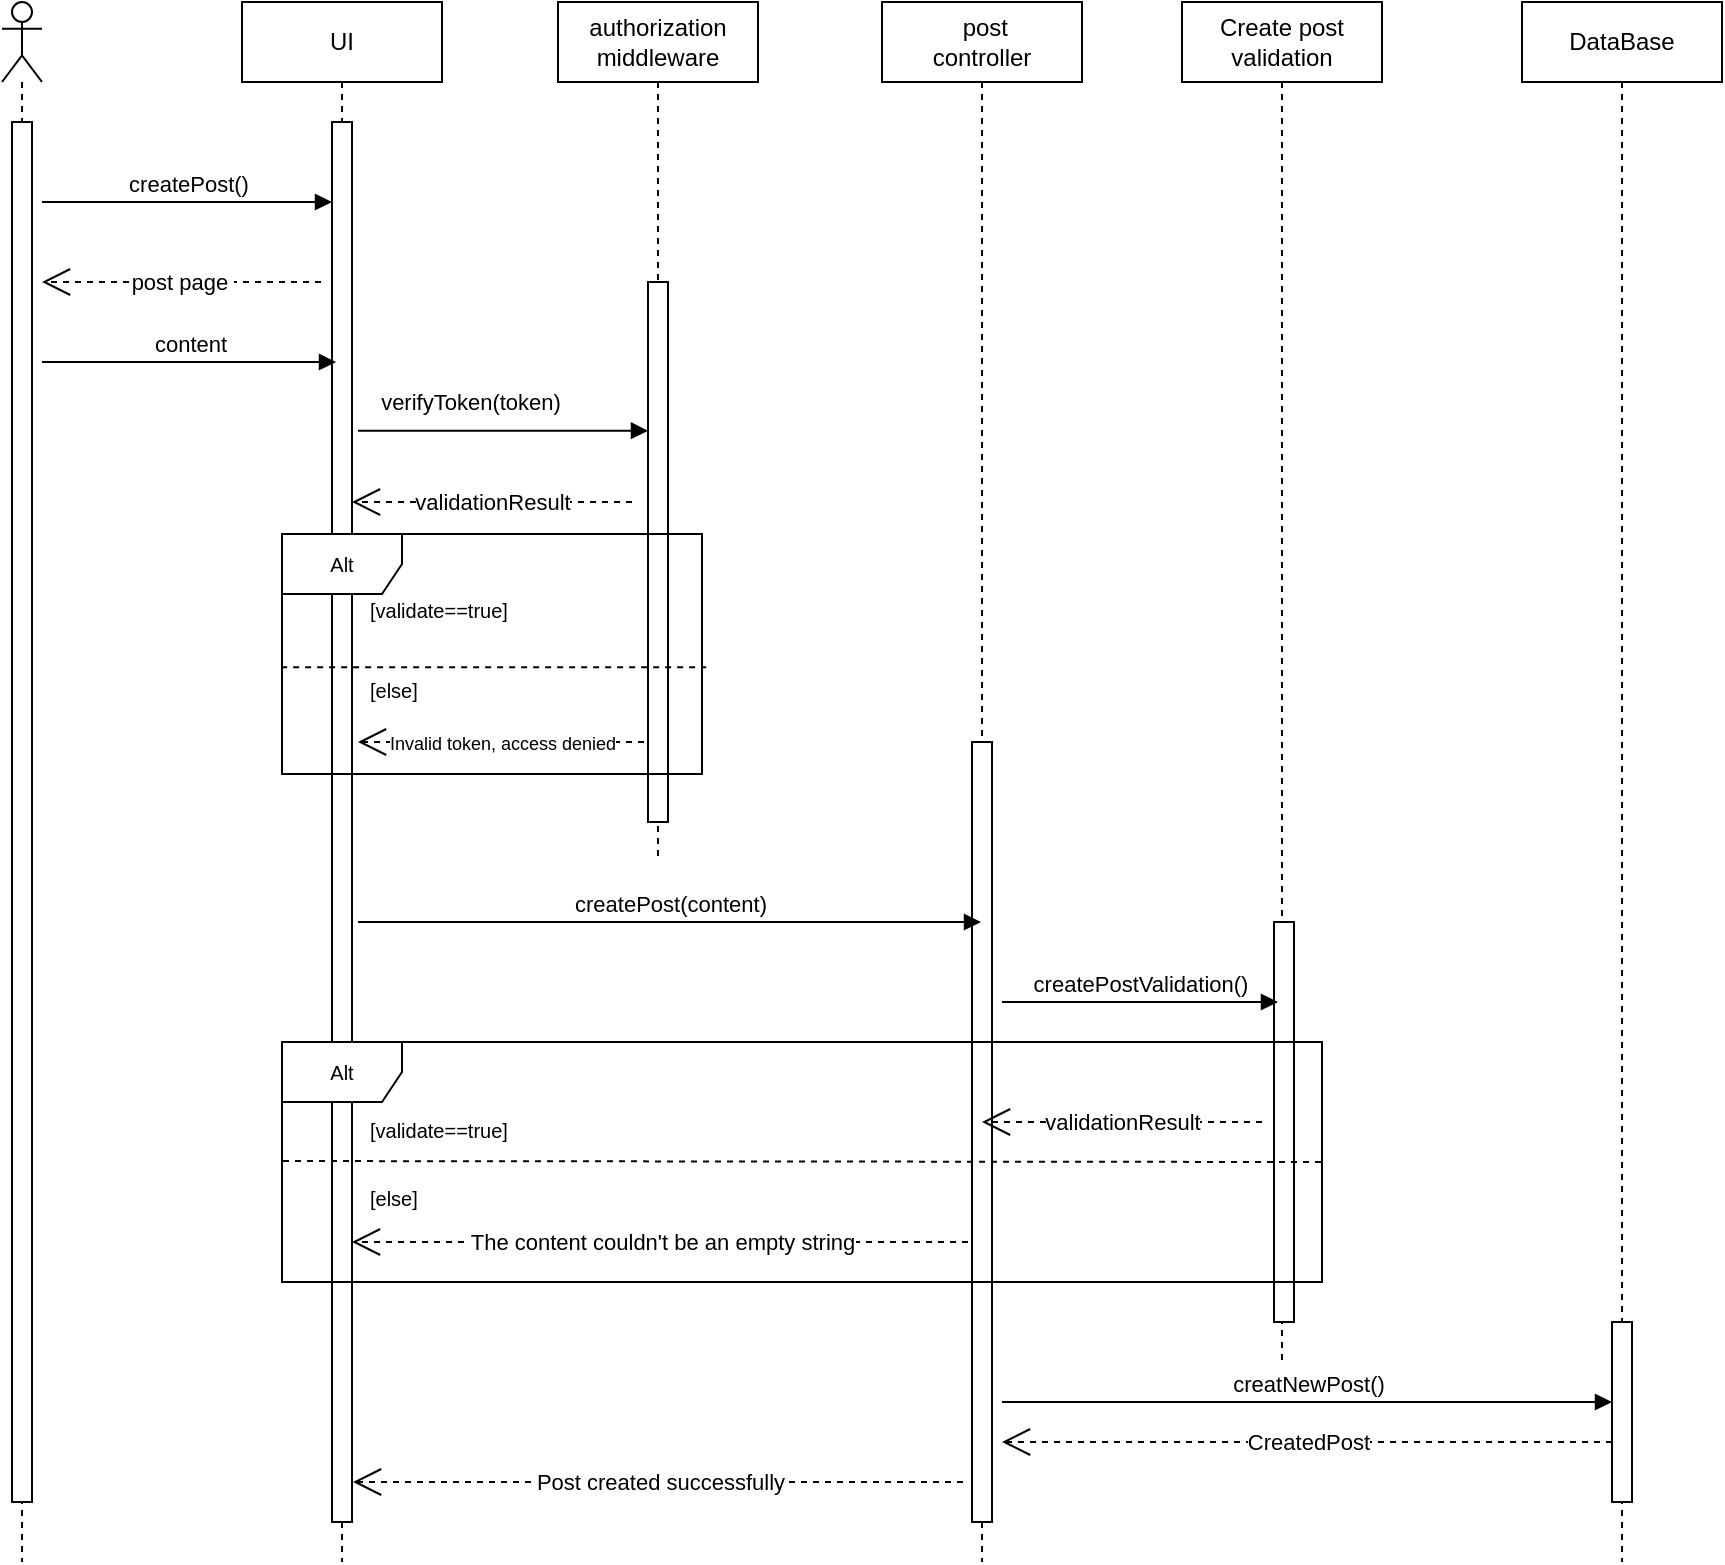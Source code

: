 <mxfile version="23.1.1" type="device">
  <diagram name="Page-1" id="Hy_if_nrzkLvagapNNUs">
    <mxGraphModel dx="1290" dy="522" grid="1" gridSize="10" guides="1" tooltips="1" connect="1" arrows="1" fold="1" page="1" pageScale="1" pageWidth="850" pageHeight="1100" math="0" shadow="0">
      <root>
        <mxCell id="0" />
        <mxCell id="1" parent="0" />
        <mxCell id="Zn3K1qyNsciapm5Skxg9-2" value="" style="shape=umlLifeline;perimeter=lifelinePerimeter;whiteSpace=wrap;html=1;container=1;dropTarget=0;collapsible=0;recursiveResize=0;outlineConnect=0;portConstraint=eastwest;newEdgeStyle={&quot;curved&quot;:0,&quot;rounded&quot;:0};participant=umlActor;" parent="1" vertex="1">
          <mxGeometry x="110" y="100" width="20" height="780" as="geometry" />
        </mxCell>
        <mxCell id="Zn3K1qyNsciapm5Skxg9-3" value="" style="html=1;points=[[0,0,0,0,5],[0,1,0,0,-5],[1,0,0,0,5],[1,1,0,0,-5]];perimeter=orthogonalPerimeter;outlineConnect=0;targetShapes=umlLifeline;portConstraint=eastwest;newEdgeStyle={&quot;curved&quot;:0,&quot;rounded&quot;:0};" parent="Zn3K1qyNsciapm5Skxg9-2" vertex="1">
          <mxGeometry x="5" y="60" width="10" height="690" as="geometry" />
        </mxCell>
        <mxCell id="Zn3K1qyNsciapm5Skxg9-4" value="UI" style="shape=umlLifeline;perimeter=lifelinePerimeter;whiteSpace=wrap;html=1;container=1;dropTarget=0;collapsible=0;recursiveResize=0;outlineConnect=0;portConstraint=eastwest;newEdgeStyle={&quot;curved&quot;:0,&quot;rounded&quot;:0};" parent="1" vertex="1">
          <mxGeometry x="230" y="100" width="100" height="780" as="geometry" />
        </mxCell>
        <mxCell id="Zn3K1qyNsciapm5Skxg9-9" value="" style="html=1;points=[[0,0,0,0,5],[0,1,0,0,-5],[1,0,0,0,5],[1,1,0,0,-5]];perimeter=orthogonalPerimeter;outlineConnect=0;targetShapes=umlLifeline;portConstraint=eastwest;newEdgeStyle={&quot;curved&quot;:0,&quot;rounded&quot;:0};" parent="Zn3K1qyNsciapm5Skxg9-4" vertex="1">
          <mxGeometry x="45" y="60" width="10" height="700" as="geometry" />
        </mxCell>
        <mxCell id="Zn3K1qyNsciapm5Skxg9-6" value="authorization&lt;br&gt;middleware" style="shape=umlLifeline;perimeter=lifelinePerimeter;whiteSpace=wrap;html=1;container=1;dropTarget=0;collapsible=0;recursiveResize=0;outlineConnect=0;portConstraint=eastwest;newEdgeStyle={&quot;curved&quot;:0,&quot;rounded&quot;:0};" parent="1" vertex="1">
          <mxGeometry x="388" y="100" width="100" height="430" as="geometry" />
        </mxCell>
        <mxCell id="Zn3K1qyNsciapm5Skxg9-10" value="" style="html=1;points=[[0,0,0,0,5],[0,1,0,0,-5],[1,0,0,0,5],[1,1,0,0,-5]];perimeter=orthogonalPerimeter;outlineConnect=0;targetShapes=umlLifeline;portConstraint=eastwest;newEdgeStyle={&quot;curved&quot;:0,&quot;rounded&quot;:0};" parent="Zn3K1qyNsciapm5Skxg9-6" vertex="1">
          <mxGeometry x="45" y="140" width="10" height="270" as="geometry" />
        </mxCell>
        <mxCell id="Zn3K1qyNsciapm5Skxg9-7" value="&amp;nbsp;post&lt;br&gt;controller" style="shape=umlLifeline;perimeter=lifelinePerimeter;whiteSpace=wrap;html=1;container=1;dropTarget=0;collapsible=0;recursiveResize=0;outlineConnect=0;portConstraint=eastwest;newEdgeStyle={&quot;curved&quot;:0,&quot;rounded&quot;:0};" parent="1" vertex="1">
          <mxGeometry x="550" y="100" width="100" height="780" as="geometry" />
        </mxCell>
        <mxCell id="Zn3K1qyNsciapm5Skxg9-11" value="" style="html=1;points=[[0,0,0,0,5],[0,1,0,0,-5],[1,0,0,0,5],[1,1,0,0,-5]];perimeter=orthogonalPerimeter;outlineConnect=0;targetShapes=umlLifeline;portConstraint=eastwest;newEdgeStyle={&quot;curved&quot;:0,&quot;rounded&quot;:0};" parent="Zn3K1qyNsciapm5Skxg9-7" vertex="1">
          <mxGeometry x="45" y="370" width="10" height="390" as="geometry" />
        </mxCell>
        <mxCell id="Zn3K1qyNsciapm5Skxg9-8" value="Create post&lt;br style=&quot;border-color: var(--border-color);&quot;&gt;validation" style="shape=umlLifeline;perimeter=lifelinePerimeter;whiteSpace=wrap;html=1;container=1;dropTarget=0;collapsible=0;recursiveResize=0;outlineConnect=0;portConstraint=eastwest;newEdgeStyle={&quot;curved&quot;:0,&quot;rounded&quot;:0};" parent="1" vertex="1">
          <mxGeometry x="700" y="100" width="100" height="680" as="geometry" />
        </mxCell>
        <mxCell id="Zn3K1qyNsciapm5Skxg9-12" value="" style="html=1;points=[[0,0,0,0,5],[0,1,0,0,-5],[1,0,0,0,5],[1,1,0,0,-5]];perimeter=orthogonalPerimeter;outlineConnect=0;targetShapes=umlLifeline;portConstraint=eastwest;newEdgeStyle={&quot;curved&quot;:0,&quot;rounded&quot;:0};" parent="Zn3K1qyNsciapm5Skxg9-8" vertex="1">
          <mxGeometry x="46" y="460" width="10" height="200" as="geometry" />
        </mxCell>
        <mxCell id="Zn3K1qyNsciapm5Skxg9-13" value="createPost()" style="html=1;verticalAlign=bottom;endArrow=block;curved=0;rounded=0;" parent="1" edge="1">
          <mxGeometry width="80" relative="1" as="geometry">
            <mxPoint x="130" y="200" as="sourcePoint" />
            <mxPoint x="275" y="200" as="targetPoint" />
          </mxGeometry>
        </mxCell>
        <mxCell id="Zn3K1qyNsciapm5Skxg9-14" value="post page&amp;nbsp;" style="endArrow=open;endSize=12;dashed=1;html=1;rounded=0;" parent="1" edge="1">
          <mxGeometry x="-0.004" width="160" relative="1" as="geometry">
            <mxPoint x="269.5" y="240" as="sourcePoint" />
            <mxPoint x="130" y="240" as="targetPoint" />
            <mxPoint as="offset" />
          </mxGeometry>
        </mxCell>
        <mxCell id="Zn3K1qyNsciapm5Skxg9-15" value="content" style="html=1;verticalAlign=bottom;endArrow=block;curved=0;rounded=0;" parent="1" edge="1">
          <mxGeometry width="80" relative="1" as="geometry">
            <mxPoint x="130" y="280" as="sourcePoint" />
            <mxPoint x="277" y="280" as="targetPoint" />
          </mxGeometry>
        </mxCell>
        <mxCell id="Zn3K1qyNsciapm5Skxg9-16" value="verifyToken(token)" style="html=1;verticalAlign=bottom;endArrow=block;curved=0;rounded=0;" parent="1" edge="1">
          <mxGeometry x="-0.241" y="5" width="80" relative="1" as="geometry">
            <mxPoint x="288" y="314.37" as="sourcePoint" />
            <mxPoint x="433" y="314.37" as="targetPoint" />
            <mxPoint x="1" as="offset" />
          </mxGeometry>
        </mxCell>
        <mxCell id="Zn3K1qyNsciapm5Skxg9-17" value="createPostValidation()" style="html=1;verticalAlign=bottom;endArrow=block;curved=0;rounded=0;" parent="1" edge="1">
          <mxGeometry width="80" relative="1" as="geometry">
            <mxPoint x="610" y="600" as="sourcePoint" />
            <mxPoint x="748" y="600" as="targetPoint" />
          </mxGeometry>
        </mxCell>
        <mxCell id="Zn3K1qyNsciapm5Skxg9-18" value="validationResult" style="endArrow=open;endSize=12;dashed=1;html=1;rounded=0;" parent="1" edge="1">
          <mxGeometry x="-0.002" width="160" relative="1" as="geometry">
            <mxPoint x="740" y="660" as="sourcePoint" />
            <mxPoint x="600" y="660" as="targetPoint" />
            <mxPoint as="offset" />
          </mxGeometry>
        </mxCell>
        <mxCell id="Zn3K1qyNsciapm5Skxg9-19" value="&lt;font style=&quot;font-size: 10px;&quot;&gt;Alt&lt;/font&gt;" style="shape=umlFrame;whiteSpace=wrap;html=1;pointerEvents=0;" parent="1" vertex="1">
          <mxGeometry x="250" y="620" width="520" height="120" as="geometry" />
        </mxCell>
        <mxCell id="Zn3K1qyNsciapm5Skxg9-20" value="&lt;font style=&quot;font-size: 10px;&quot;&gt;[validate==true]&lt;/font&gt;" style="text;strokeColor=none;fillColor=none;align=left;verticalAlign=top;spacingLeft=4;spacingRight=4;overflow=hidden;rotatable=0;points=[[0,0.5],[1,0.5]];portConstraint=eastwest;whiteSpace=wrap;html=1;" parent="1" vertex="1">
          <mxGeometry x="288" y="390" width="100" height="26" as="geometry" />
        </mxCell>
        <mxCell id="Zn3K1qyNsciapm5Skxg9-22" value="&lt;font style=&quot;font-size: 10px;&quot;&gt;[else]&lt;br&gt;&lt;/font&gt;" style="text;strokeColor=none;fillColor=none;align=left;verticalAlign=top;spacingLeft=4;spacingRight=4;overflow=hidden;rotatable=0;points=[[0,0.5],[1,0.5]];portConstraint=eastwest;whiteSpace=wrap;html=1;" parent="1" vertex="1">
          <mxGeometry x="288" y="430" width="100" height="26" as="geometry" />
        </mxCell>
        <mxCell id="Zn3K1qyNsciapm5Skxg9-23" value="&lt;font style=&quot;font-size: 9px;&quot;&gt;Invalid token, access denied&lt;/font&gt;" style="endArrow=open;endSize=12;dashed=1;html=1;rounded=0;" parent="1" edge="1">
          <mxGeometry x="-0.004" width="160" relative="1" as="geometry">
            <mxPoint x="431" y="470" as="sourcePoint" />
            <mxPoint x="288" y="470" as="targetPoint" />
            <mxPoint as="offset" />
          </mxGeometry>
        </mxCell>
        <mxCell id="Zn3K1qyNsciapm5Skxg9-26" value="DataBase" style="shape=umlLifeline;perimeter=lifelinePerimeter;whiteSpace=wrap;html=1;container=1;dropTarget=0;collapsible=0;recursiveResize=0;outlineConnect=0;portConstraint=eastwest;newEdgeStyle={&quot;curved&quot;:0,&quot;rounded&quot;:0};" parent="1" vertex="1">
          <mxGeometry x="870" y="100" width="100" height="780" as="geometry" />
        </mxCell>
        <mxCell id="Zn3K1qyNsciapm5Skxg9-27" value="" style="html=1;points=[[0,0,0,0,5],[0,1,0,0,-5],[1,0,0,0,5],[1,1,0,0,-5]];perimeter=orthogonalPerimeter;outlineConnect=0;targetShapes=umlLifeline;portConstraint=eastwest;newEdgeStyle={&quot;curved&quot;:0,&quot;rounded&quot;:0};" parent="Zn3K1qyNsciapm5Skxg9-26" vertex="1">
          <mxGeometry x="45" y="660" width="10" height="90" as="geometry" />
        </mxCell>
        <mxCell id="Zn3K1qyNsciapm5Skxg9-32" value="" style="endArrow=none;dashed=1;html=1;rounded=0;exitX=-0.002;exitY=0.555;exitDx=0;exitDy=0;exitPerimeter=0;entryX=1.01;entryY=0.555;entryDx=0;entryDy=0;entryPerimeter=0;" parent="1" source="1_EGpvyq1AMwurU9-rvB-5" target="1_EGpvyq1AMwurU9-rvB-5" edge="1">
          <mxGeometry width="50" height="50" relative="1" as="geometry">
            <mxPoint x="250" y="429.52" as="sourcePoint" />
            <mxPoint x="449.37" y="450.48" as="targetPoint" />
            <Array as="points" />
          </mxGeometry>
        </mxCell>
        <mxCell id="Zn3K1qyNsciapm5Skxg9-36" value="The content couldn&#39;t be an empty string" style="endArrow=open;endSize=12;dashed=1;html=1;rounded=0;" parent="1" target="Zn3K1qyNsciapm5Skxg9-9" edge="1">
          <mxGeometry x="-0.005" width="160" relative="1" as="geometry">
            <mxPoint x="593" y="720" as="sourcePoint" />
            <mxPoint x="450" y="720" as="targetPoint" />
            <mxPoint as="offset" />
          </mxGeometry>
        </mxCell>
        <mxCell id="1_EGpvyq1AMwurU9-rvB-5" value="&lt;font style=&quot;font-size: 10px;&quot;&gt;Alt&lt;/font&gt;" style="shape=umlFrame;whiteSpace=wrap;html=1;pointerEvents=0;" parent="1" vertex="1">
          <mxGeometry x="250" y="366" width="210" height="120" as="geometry" />
        </mxCell>
        <mxCell id="1_EGpvyq1AMwurU9-rvB-6" value="validationResult" style="endArrow=open;endSize=12;dashed=1;html=1;rounded=0;" parent="1" edge="1">
          <mxGeometry x="-0.002" width="160" relative="1" as="geometry">
            <mxPoint x="425" y="350" as="sourcePoint" />
            <mxPoint x="285" y="350" as="targetPoint" />
            <mxPoint as="offset" />
          </mxGeometry>
        </mxCell>
        <mxCell id="1_EGpvyq1AMwurU9-rvB-7" value="createPost(content)" style="html=1;verticalAlign=bottom;endArrow=block;curved=0;rounded=0;" parent="1" target="Zn3K1qyNsciapm5Skxg9-7" edge="1">
          <mxGeometry width="80" relative="1" as="geometry">
            <mxPoint x="288" y="560" as="sourcePoint" />
            <mxPoint x="436" y="560" as="targetPoint" />
          </mxGeometry>
        </mxCell>
        <mxCell id="1_EGpvyq1AMwurU9-rvB-8" value="&lt;font style=&quot;font-size: 10px;&quot;&gt;[validate==true]&lt;/font&gt;" style="text;strokeColor=none;fillColor=none;align=left;verticalAlign=top;spacingLeft=4;spacingRight=4;overflow=hidden;rotatable=0;points=[[0,0.5],[1,0.5]];portConstraint=eastwest;whiteSpace=wrap;html=1;" parent="1" vertex="1">
          <mxGeometry x="288" y="650" width="100" height="26" as="geometry" />
        </mxCell>
        <mxCell id="1_EGpvyq1AMwurU9-rvB-9" value="" style="endArrow=none;dashed=1;html=1;rounded=0;exitX=0.001;exitY=0.496;exitDx=0;exitDy=0;exitPerimeter=0;" parent="1" source="Zn3K1qyNsciapm5Skxg9-19" edge="1">
          <mxGeometry width="50" height="50" relative="1" as="geometry">
            <mxPoint x="260" y="680" as="sourcePoint" />
            <mxPoint x="770" y="680" as="targetPoint" />
            <Array as="points" />
          </mxGeometry>
        </mxCell>
        <mxCell id="1_EGpvyq1AMwurU9-rvB-10" value="&lt;font style=&quot;font-size: 10px;&quot;&gt;[else]&lt;br&gt;&lt;/font&gt;" style="text;strokeColor=none;fillColor=none;align=left;verticalAlign=top;spacingLeft=4;spacingRight=4;overflow=hidden;rotatable=0;points=[[0,0.5],[1,0.5]];portConstraint=eastwest;whiteSpace=wrap;html=1;" parent="1" vertex="1">
          <mxGeometry x="288" y="684" width="100" height="26" as="geometry" />
        </mxCell>
        <mxCell id="1_EGpvyq1AMwurU9-rvB-12" value="creatNewPost()" style="html=1;verticalAlign=bottom;endArrow=block;curved=0;rounded=0;" parent="1" target="Zn3K1qyNsciapm5Skxg9-27" edge="1">
          <mxGeometry width="80" relative="1" as="geometry">
            <mxPoint x="610" y="800" as="sourcePoint" />
            <mxPoint x="758" y="800" as="targetPoint" />
            <mxPoint as="offset" />
          </mxGeometry>
        </mxCell>
        <mxCell id="NyweqDPIpCBbYNVh_HcG-1" value="CreatedPost" style="endArrow=open;endSize=12;dashed=1;html=1;rounded=0;" parent="1" edge="1">
          <mxGeometry x="-0.002" width="160" relative="1" as="geometry">
            <mxPoint x="915" y="820" as="sourcePoint" />
            <mxPoint x="610" y="820" as="targetPoint" />
            <mxPoint as="offset" />
          </mxGeometry>
        </mxCell>
        <mxCell id="NyweqDPIpCBbYNVh_HcG-2" value="Post created successfully" style="endArrow=open;endSize=12;dashed=1;html=1;rounded=0;" parent="1" edge="1">
          <mxGeometry x="-0.002" width="160" relative="1" as="geometry">
            <mxPoint x="590.5" y="840" as="sourcePoint" />
            <mxPoint x="285.5" y="840" as="targetPoint" />
            <mxPoint as="offset" />
          </mxGeometry>
        </mxCell>
      </root>
    </mxGraphModel>
  </diagram>
</mxfile>
